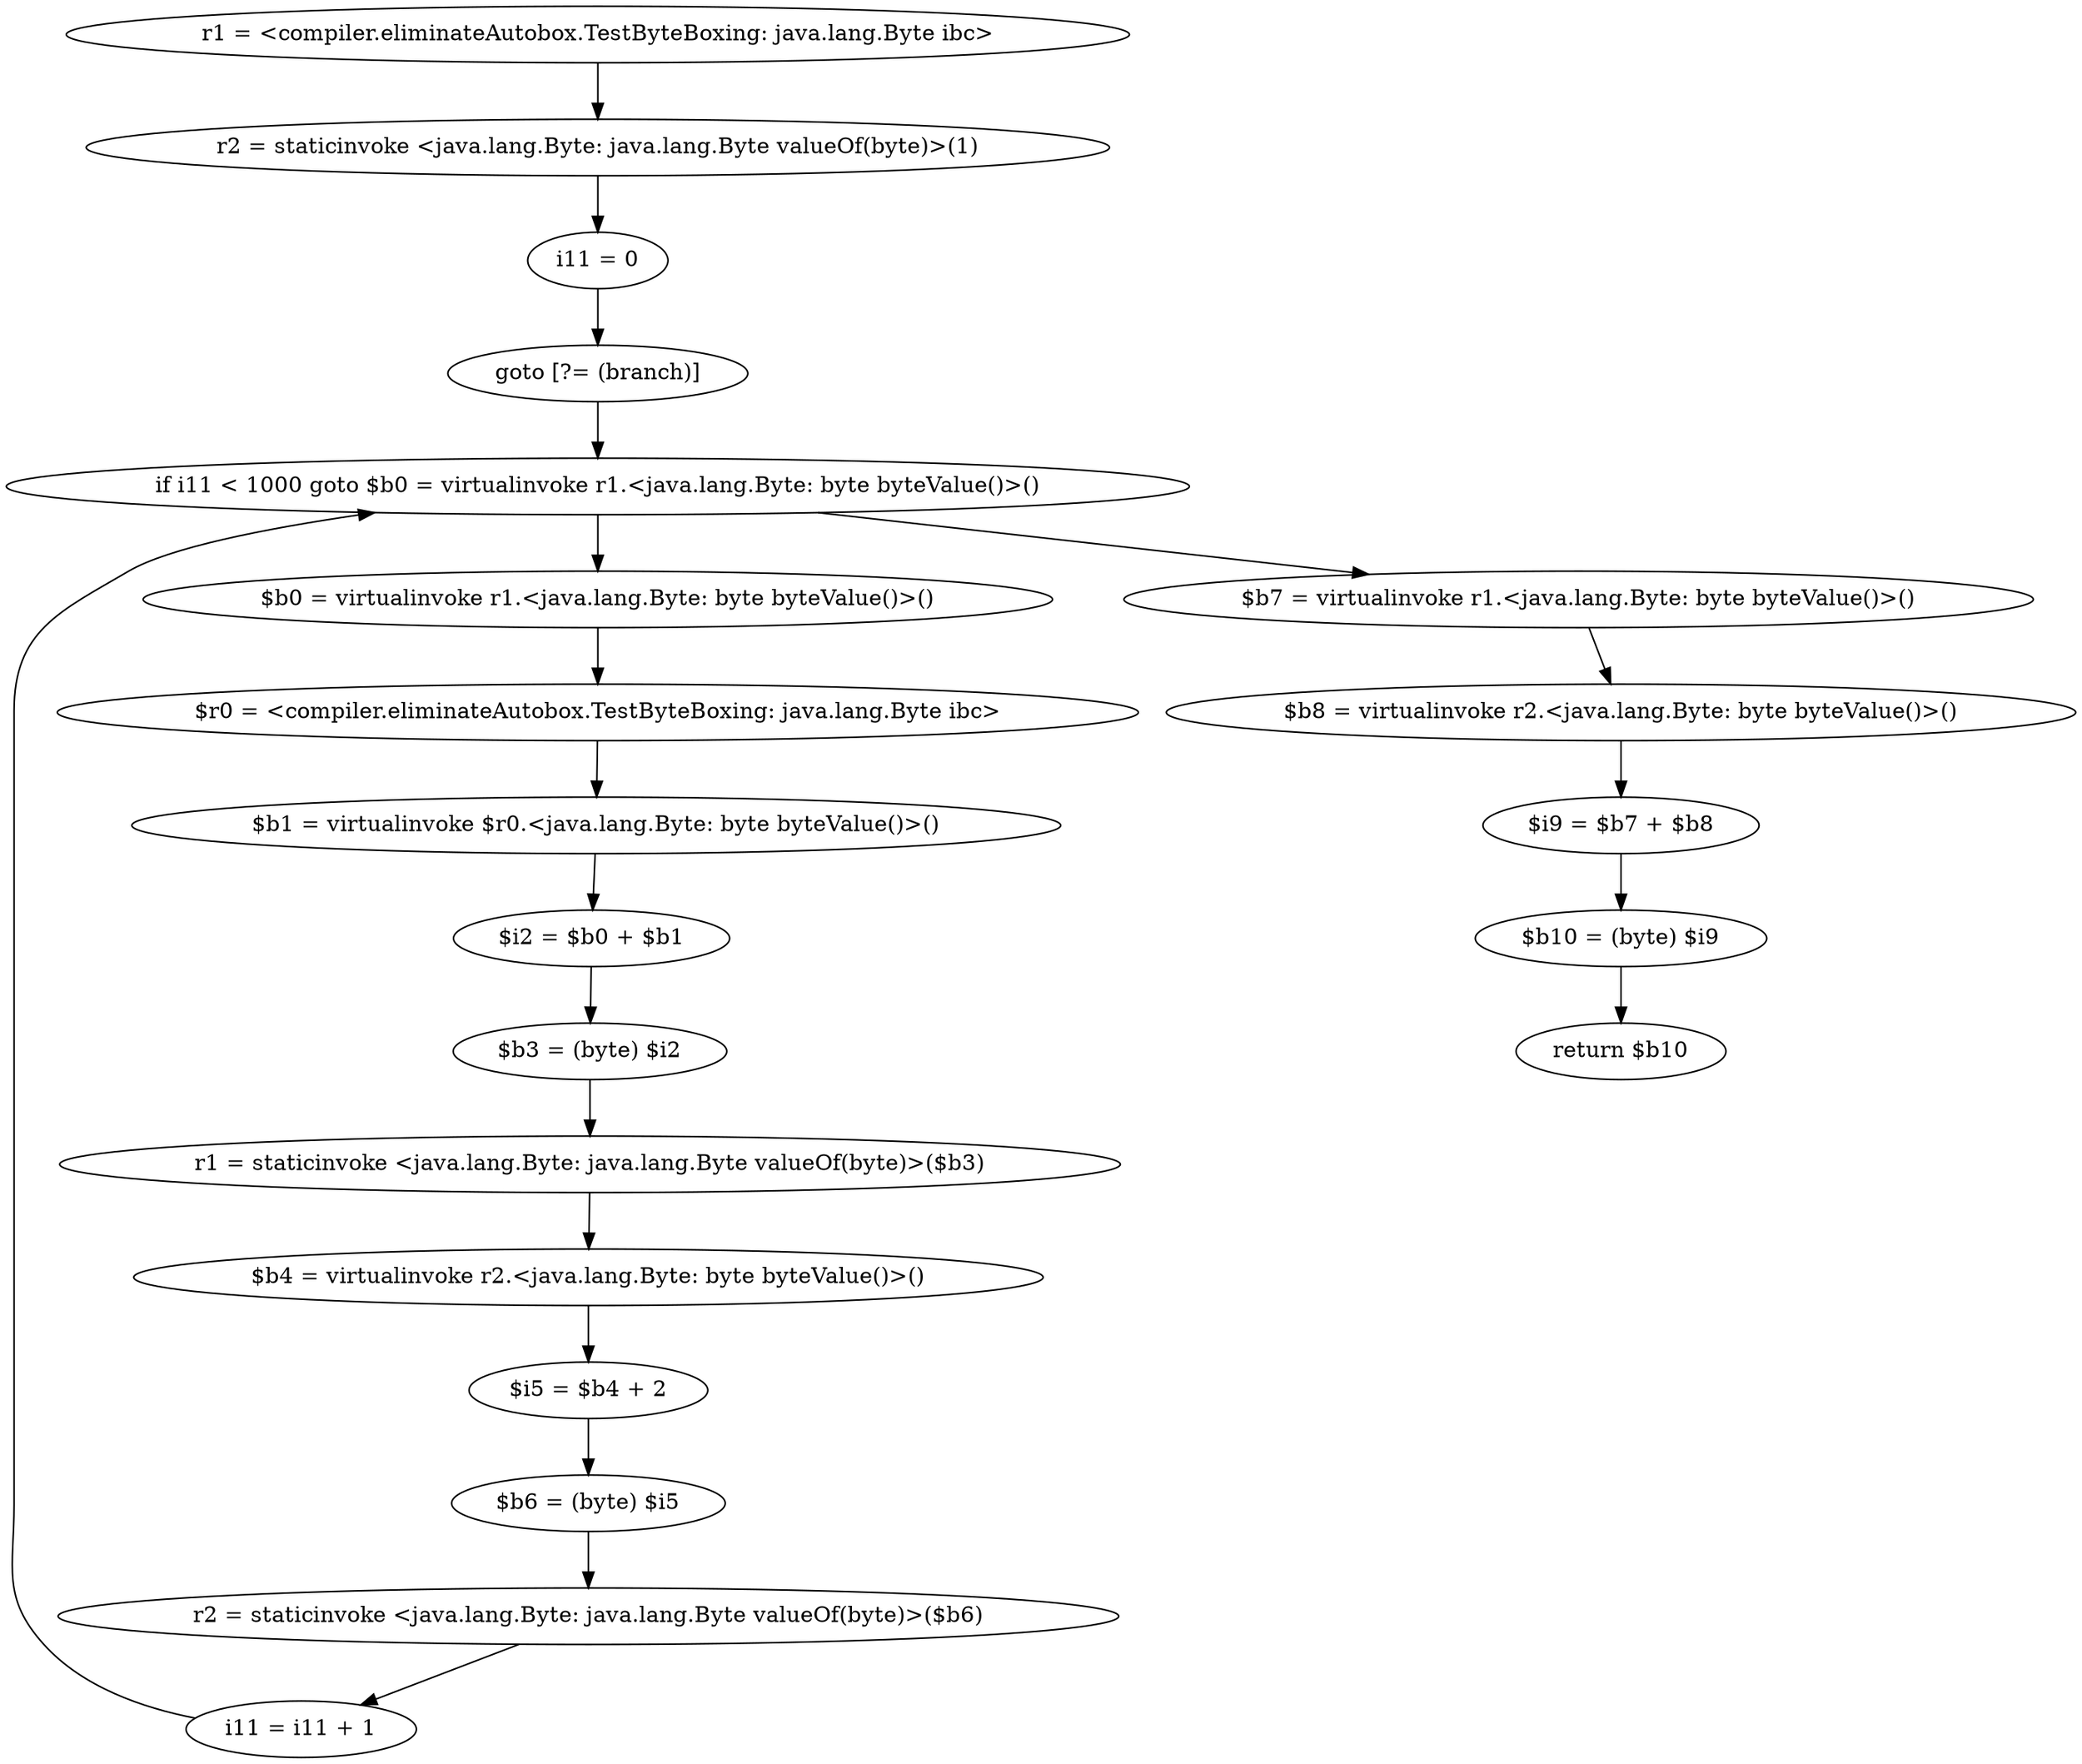 digraph "unitGraph" {
    "r1 = <compiler.eliminateAutobox.TestByteBoxing: java.lang.Byte ibc>"
    "r2 = staticinvoke <java.lang.Byte: java.lang.Byte valueOf(byte)>(1)"
    "i11 = 0"
    "goto [?= (branch)]"
    "$b0 = virtualinvoke r1.<java.lang.Byte: byte byteValue()>()"
    "$r0 = <compiler.eliminateAutobox.TestByteBoxing: java.lang.Byte ibc>"
    "$b1 = virtualinvoke $r0.<java.lang.Byte: byte byteValue()>()"
    "$i2 = $b0 + $b1"
    "$b3 = (byte) $i2"
    "r1 = staticinvoke <java.lang.Byte: java.lang.Byte valueOf(byte)>($b3)"
    "$b4 = virtualinvoke r2.<java.lang.Byte: byte byteValue()>()"
    "$i5 = $b4 + 2"
    "$b6 = (byte) $i5"
    "r2 = staticinvoke <java.lang.Byte: java.lang.Byte valueOf(byte)>($b6)"
    "i11 = i11 + 1"
    "if i11 < 1000 goto $b0 = virtualinvoke r1.<java.lang.Byte: byte byteValue()>()"
    "$b7 = virtualinvoke r1.<java.lang.Byte: byte byteValue()>()"
    "$b8 = virtualinvoke r2.<java.lang.Byte: byte byteValue()>()"
    "$i9 = $b7 + $b8"
    "$b10 = (byte) $i9"
    "return $b10"
    "r1 = <compiler.eliminateAutobox.TestByteBoxing: java.lang.Byte ibc>"->"r2 = staticinvoke <java.lang.Byte: java.lang.Byte valueOf(byte)>(1)";
    "r2 = staticinvoke <java.lang.Byte: java.lang.Byte valueOf(byte)>(1)"->"i11 = 0";
    "i11 = 0"->"goto [?= (branch)]";
    "goto [?= (branch)]"->"if i11 < 1000 goto $b0 = virtualinvoke r1.<java.lang.Byte: byte byteValue()>()";
    "$b0 = virtualinvoke r1.<java.lang.Byte: byte byteValue()>()"->"$r0 = <compiler.eliminateAutobox.TestByteBoxing: java.lang.Byte ibc>";
    "$r0 = <compiler.eliminateAutobox.TestByteBoxing: java.lang.Byte ibc>"->"$b1 = virtualinvoke $r0.<java.lang.Byte: byte byteValue()>()";
    "$b1 = virtualinvoke $r0.<java.lang.Byte: byte byteValue()>()"->"$i2 = $b0 + $b1";
    "$i2 = $b0 + $b1"->"$b3 = (byte) $i2";
    "$b3 = (byte) $i2"->"r1 = staticinvoke <java.lang.Byte: java.lang.Byte valueOf(byte)>($b3)";
    "r1 = staticinvoke <java.lang.Byte: java.lang.Byte valueOf(byte)>($b3)"->"$b4 = virtualinvoke r2.<java.lang.Byte: byte byteValue()>()";
    "$b4 = virtualinvoke r2.<java.lang.Byte: byte byteValue()>()"->"$i5 = $b4 + 2";
    "$i5 = $b4 + 2"->"$b6 = (byte) $i5";
    "$b6 = (byte) $i5"->"r2 = staticinvoke <java.lang.Byte: java.lang.Byte valueOf(byte)>($b6)";
    "r2 = staticinvoke <java.lang.Byte: java.lang.Byte valueOf(byte)>($b6)"->"i11 = i11 + 1";
    "i11 = i11 + 1"->"if i11 < 1000 goto $b0 = virtualinvoke r1.<java.lang.Byte: byte byteValue()>()";
    "if i11 < 1000 goto $b0 = virtualinvoke r1.<java.lang.Byte: byte byteValue()>()"->"$b7 = virtualinvoke r1.<java.lang.Byte: byte byteValue()>()";
    "if i11 < 1000 goto $b0 = virtualinvoke r1.<java.lang.Byte: byte byteValue()>()"->"$b0 = virtualinvoke r1.<java.lang.Byte: byte byteValue()>()";
    "$b7 = virtualinvoke r1.<java.lang.Byte: byte byteValue()>()"->"$b8 = virtualinvoke r2.<java.lang.Byte: byte byteValue()>()";
    "$b8 = virtualinvoke r2.<java.lang.Byte: byte byteValue()>()"->"$i9 = $b7 + $b8";
    "$i9 = $b7 + $b8"->"$b10 = (byte) $i9";
    "$b10 = (byte) $i9"->"return $b10";
}
